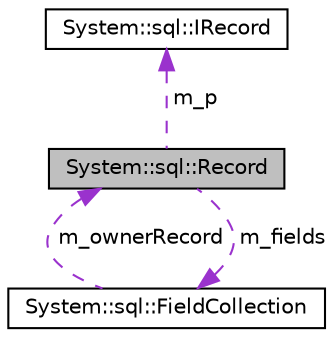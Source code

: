 digraph G
{
  edge [fontname="Helvetica",fontsize="10",labelfontname="Helvetica",labelfontsize="10"];
  node [fontname="Helvetica",fontsize="10",shape=record];
  Node1 [label="System::sql::Record",height=0.2,width=0.4,color="black", fillcolor="grey75", style="filled" fontcolor="black"];
  Node2 -> Node1 [dir="back",color="darkorchid3",fontsize="10",style="dashed",label=" m_p" ,fontname="Helvetica"];
  Node2 [label="System::sql::IRecord",height=0.2,width=0.4,color="black", fillcolor="white", style="filled",URL="$class_system_1_1sql_1_1_i_record.html"];
  Node3 -> Node1 [dir="back",color="darkorchid3",fontsize="10",style="dashed",label=" m_fields" ,fontname="Helvetica"];
  Node3 [label="System::sql::FieldCollection",height=0.2,width=0.4,color="black", fillcolor="white", style="filled",URL="$class_system_1_1sql_1_1_field_collection.html"];
  Node1 -> Node3 [dir="back",color="darkorchid3",fontsize="10",style="dashed",label=" m_ownerRecord" ,fontname="Helvetica"];
}

